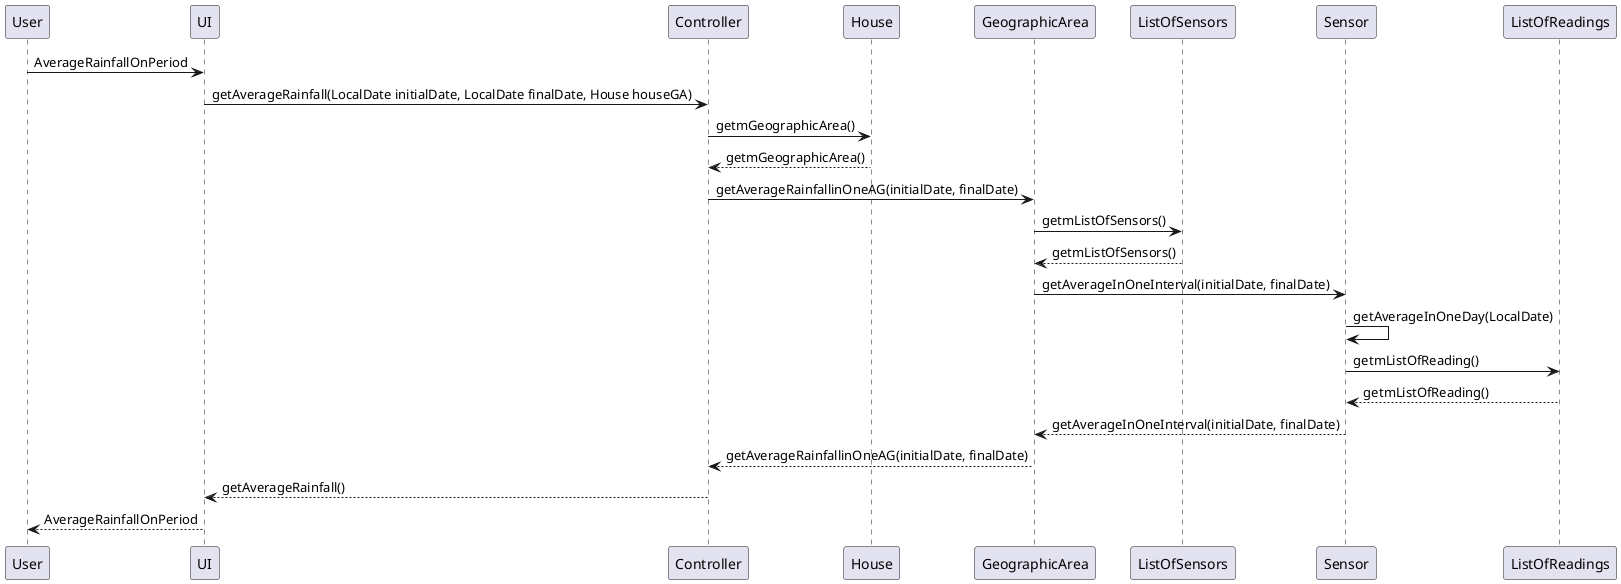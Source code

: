 @startuml
User -> UI: AverageRainfallOnPeriod

UI -> Controller: getAverageRainfall(LocalDate initialDate, LocalDate finalDate, House houseGA)

Controller -> House:getmGeographicArea()
House --> Controller:getmGeographicArea()

Controller -> GeographicArea: getAverageRainfallinOneAG(initialDate, finalDate)

GeographicArea -> ListOfSensors: getmListOfSensors()
ListOfSensors --> GeographicArea: getmListOfSensors()

GeographicArea -> Sensor: getAverageInOneInterval(initialDate, finalDate)

Sensor -> Sensor: getAverageInOneDay(LocalDate)

Sensor -> ListOfReadings: getmListOfReading()
ListOfReadings --> Sensor: getmListOfReading()

Sensor --> GeographicArea: getAverageInOneInterval(initialDate, finalDate)

GeographicArea --> Controller: getAverageRainfallinOneAG(initialDate, finalDate)

Controller --> UI: getAverageRainfall()

UI --> User: AverageRainfallOnPeriod

@enduml
